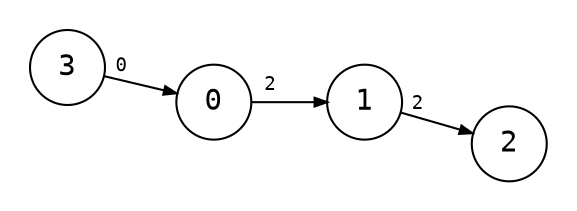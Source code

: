 digraph {
    node [shape=circle, fontname="monospace"];
    edge [arrowsize=0.6, fontname="monospace", fontsize=9];
    layout=neato;
    maxiter=300000;
    normalize=true;
    mode="sgd";
    pad=0.2;

    0 -> {1} [label=<
        <table border="0" cellborder="0" cellspacing="1">
            <tr>
                <td>2</td>
            </tr>
        </table>
    >];

    1 -> {2} [label=<
        <table border="0" cellborder="0" cellspacing="1">
            <tr>
                <td>2</td>
            </tr>
        </table>
    >];

    3 -> {0} [label=<
        <table border="0" cellborder="0" cellspacing="1">
            <tr>
                <td>0</td>
            </tr>
        </table>
    >];
}